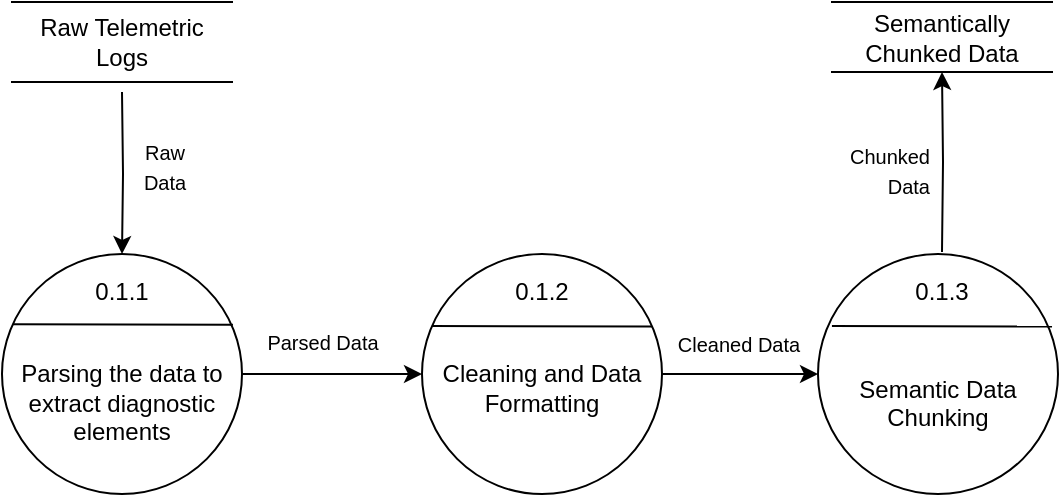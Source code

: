 <mxfile version="28.0.6">
  <diagram name="Page-1" id="uKyPBy3g1jVxDce5RKM4">
    <mxGraphModel dx="1042" dy="527" grid="1" gridSize="10" guides="1" tooltips="1" connect="1" arrows="1" fold="1" page="1" pageScale="1" pageWidth="850" pageHeight="1100" math="0" shadow="0">
      <root>
        <mxCell id="0" />
        <mxCell id="1" parent="0" />
        <mxCell id="Tyzu09ZwuiHIX_BPrVbN-1" style="edgeStyle=orthogonalEdgeStyle;rounded=0;orthogonalLoop=1;jettySize=auto;html=1;exitX=0.5;exitY=1;exitDx=0;exitDy=0;entryX=0.5;entryY=0;entryDx=0;entryDy=0;" edge="1" parent="1" target="Tyzu09ZwuiHIX_BPrVbN-5">
          <mxGeometry relative="1" as="geometry">
            <mxPoint x="190" y="130" as="sourcePoint" />
          </mxGeometry>
        </mxCell>
        <mxCell id="Tyzu09ZwuiHIX_BPrVbN-24" style="edgeStyle=orthogonalEdgeStyle;rounded=0;orthogonalLoop=1;jettySize=auto;html=1;exitX=1;exitY=0.5;exitDx=0;exitDy=0;entryX=0;entryY=0.5;entryDx=0;entryDy=0;" edge="1" parent="1" source="Tyzu09ZwuiHIX_BPrVbN-5" target="Tyzu09ZwuiHIX_BPrVbN-9">
          <mxGeometry relative="1" as="geometry" />
        </mxCell>
        <mxCell id="Tyzu09ZwuiHIX_BPrVbN-5" value="&lt;div&gt;&lt;br&gt;&lt;/div&gt;&lt;div&gt;&lt;span style=&quot;background-color: transparent; color: light-dark(rgb(0, 0, 0), rgb(255, 255, 255));&quot;&gt;&lt;br&gt;&lt;/span&gt;&lt;/div&gt;&lt;div&gt;&lt;span style=&quot;background-color: transparent; color: light-dark(rgb(0, 0, 0), rgb(255, 255, 255));&quot;&gt;Parsing the data to extract diagnostic elements&lt;/span&gt;&lt;/div&gt;" style="ellipse;whiteSpace=wrap;html=1;aspect=fixed;" vertex="1" parent="1">
          <mxGeometry x="130" y="211" width="120" height="120" as="geometry" />
        </mxCell>
        <mxCell id="Tyzu09ZwuiHIX_BPrVbN-6" value="0.1.1" style="whiteSpace=wrap;html=1;strokeWidth=0;strokeColor=light-dark(default, #ffffff);" vertex="1" parent="1">
          <mxGeometry x="170" y="220" width="40" height="20" as="geometry" />
        </mxCell>
        <mxCell id="Tyzu09ZwuiHIX_BPrVbN-7" value="" style="endArrow=none;html=1;rounded=0;exitX=0.037;exitY=0.301;exitDx=0;exitDy=0;exitPerimeter=0;entryX=0.954;entryY=0.303;entryDx=0;entryDy=0;entryPerimeter=0;" edge="1" parent="1">
          <mxGeometry width="50" height="50" relative="1" as="geometry">
            <mxPoint x="135.44" y="246.12" as="sourcePoint" />
            <mxPoint x="245.48" y="246.36" as="targetPoint" />
          </mxGeometry>
        </mxCell>
        <mxCell id="Tyzu09ZwuiHIX_BPrVbN-8" style="edgeStyle=orthogonalEdgeStyle;rounded=0;orthogonalLoop=1;jettySize=auto;html=1;exitX=1;exitY=0.5;exitDx=0;exitDy=0;entryX=0;entryY=0.5;entryDx=0;entryDy=0;" edge="1" parent="1" source="Tyzu09ZwuiHIX_BPrVbN-9" target="Tyzu09ZwuiHIX_BPrVbN-12">
          <mxGeometry relative="1" as="geometry" />
        </mxCell>
        <mxCell id="Tyzu09ZwuiHIX_BPrVbN-9" value="&lt;div&gt;&lt;br&gt;&lt;/div&gt;&lt;div&gt;&lt;span style=&quot;background-color: transparent; color: light-dark(rgb(0, 0, 0), rgb(255, 255, 255));&quot;&gt;Cleaning and Data Formatting&lt;/span&gt;&lt;/div&gt;" style="ellipse;whiteSpace=wrap;html=1;aspect=fixed;" vertex="1" parent="1">
          <mxGeometry x="340" y="211" width="120" height="120" as="geometry" />
        </mxCell>
        <mxCell id="Tyzu09ZwuiHIX_BPrVbN-10" value="0.1.2" style="whiteSpace=wrap;html=1;strokeWidth=0;strokeColor=light-dark(default, #ffffff);" vertex="1" parent="1">
          <mxGeometry x="380" y="220" width="40" height="20" as="geometry" />
        </mxCell>
        <mxCell id="Tyzu09ZwuiHIX_BPrVbN-11" value="" style="edgeStyle=orthogonalEdgeStyle;rounded=0;orthogonalLoop=1;jettySize=auto;html=1;entryX=0.5;entryY=1;entryDx=0;entryDy=0;" edge="1" parent="1" target="Tyzu09ZwuiHIX_BPrVbN-23">
          <mxGeometry relative="1" as="geometry">
            <mxPoint x="600" y="210" as="sourcePoint" />
            <mxPoint x="600" y="130" as="targetPoint" />
          </mxGeometry>
        </mxCell>
        <mxCell id="Tyzu09ZwuiHIX_BPrVbN-12" value="&lt;div&gt;&lt;br&gt;&lt;/div&gt;&lt;div&gt;&lt;br&gt;&lt;/div&gt;Semantic Data Chunking" style="ellipse;whiteSpace=wrap;html=1;aspect=fixed;" vertex="1" parent="1">
          <mxGeometry x="538" y="211" width="120" height="120" as="geometry" />
        </mxCell>
        <mxCell id="Tyzu09ZwuiHIX_BPrVbN-13" value="0.1.3" style="whiteSpace=wrap;html=1;strokeWidth=0;strokeColor=light-dark(default, #ffffff);" vertex="1" parent="1">
          <mxGeometry x="580" y="220" width="40" height="20" as="geometry" />
        </mxCell>
        <mxCell id="Tyzu09ZwuiHIX_BPrVbN-15" value="" style="endArrow=none;html=1;rounded=0;exitX=0.037;exitY=0.301;exitDx=0;exitDy=0;exitPerimeter=0;entryX=0.954;entryY=0.303;entryDx=0;entryDy=0;entryPerimeter=0;" edge="1" parent="1">
          <mxGeometry width="50" height="50" relative="1" as="geometry">
            <mxPoint x="344.98" y="247" as="sourcePoint" />
            <mxPoint x="455.02" y="247.24" as="targetPoint" />
          </mxGeometry>
        </mxCell>
        <mxCell id="Tyzu09ZwuiHIX_BPrVbN-16" value="" style="endArrow=none;html=1;rounded=0;exitX=0.037;exitY=0.301;exitDx=0;exitDy=0;exitPerimeter=0;entryX=0.954;entryY=0.303;entryDx=0;entryDy=0;entryPerimeter=0;" edge="1" parent="1">
          <mxGeometry width="50" height="50" relative="1" as="geometry">
            <mxPoint x="544.98" y="247" as="sourcePoint" />
            <mxPoint x="655.02" y="247.24" as="targetPoint" />
          </mxGeometry>
        </mxCell>
        <mxCell id="Tyzu09ZwuiHIX_BPrVbN-17" value="&lt;font style=&quot;font-size: 10px;&quot;&gt;Parsed Data&lt;/font&gt;" style="text;html=1;align=center;verticalAlign=middle;resizable=0;points=[];autosize=1;strokeColor=none;fillColor=none;" vertex="1" parent="1">
          <mxGeometry x="250" y="240" width="80" height="30" as="geometry" />
        </mxCell>
        <mxCell id="Tyzu09ZwuiHIX_BPrVbN-18" value="&lt;font style=&quot;font-size: 10px;&quot;&gt;Cleaned Data&lt;/font&gt;" style="text;html=1;align=center;verticalAlign=middle;resizable=0;points=[];autosize=1;strokeColor=none;fillColor=none;" vertex="1" parent="1">
          <mxGeometry x="458" y="241" width="80" height="30" as="geometry" />
        </mxCell>
        <mxCell id="Tyzu09ZwuiHIX_BPrVbN-19" value="&lt;span style=&quot;font-size: 10px;&quot;&gt;Chunked&lt;/span&gt;&lt;div&gt;&lt;span style=&quot;font-size: 10px;&quot;&gt;Data&lt;/span&gt;&lt;/div&gt;" style="text;html=1;align=right;verticalAlign=middle;resizable=0;points=[];autosize=1;strokeColor=none;fillColor=none;" vertex="1" parent="1">
          <mxGeometry x="535" y="149" width="60" height="40" as="geometry" />
        </mxCell>
        <mxCell id="Tyzu09ZwuiHIX_BPrVbN-20" value="Raw Telemetric Logs" style="html=1;dashed=0;whiteSpace=wrap;shape=partialRectangle;right=0;left=0;" vertex="1" parent="1">
          <mxGeometry x="135" y="85" width="110" height="40" as="geometry" />
        </mxCell>
        <mxCell id="Tyzu09ZwuiHIX_BPrVbN-22" value="&lt;span style=&quot;font-size: 10px;&quot;&gt;Raw&lt;/span&gt;&lt;div&gt;&lt;span style=&quot;font-size: 10px;&quot;&gt;Data&lt;/span&gt;&lt;/div&gt;" style="text;html=1;align=center;verticalAlign=middle;resizable=0;points=[];autosize=1;strokeColor=none;fillColor=none;" vertex="1" parent="1">
          <mxGeometry x="191" y="147" width="40" height="40" as="geometry" />
        </mxCell>
        <mxCell id="Tyzu09ZwuiHIX_BPrVbN-23" value="Semantically Chunked Data" style="html=1;dashed=0;whiteSpace=wrap;shape=partialRectangle;right=0;left=0;" vertex="1" parent="1">
          <mxGeometry x="545" y="85" width="110" height="35" as="geometry" />
        </mxCell>
      </root>
    </mxGraphModel>
  </diagram>
</mxfile>
